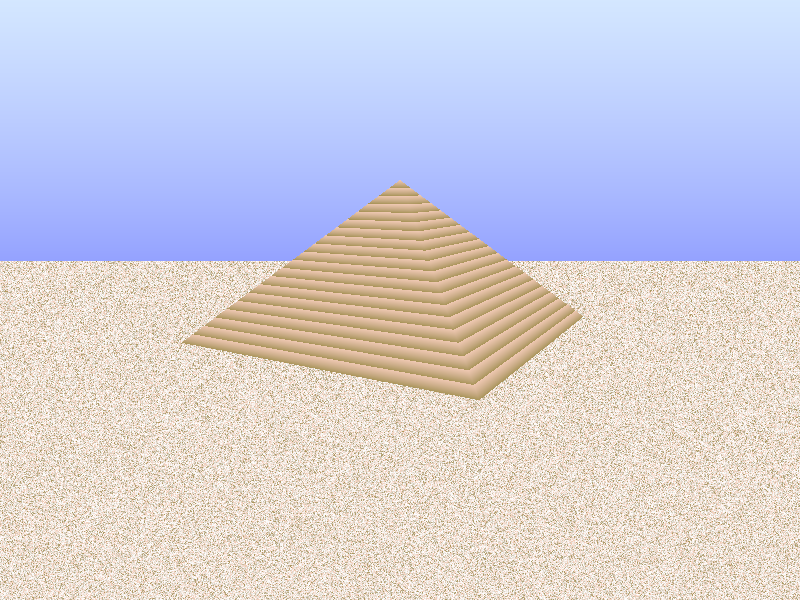 #include "colors.inc"   

camera {
    location <0, 20, -50>
    look_at <0, 10, 0>
}    

light_source {
    <0, 2000, 0>
    White
}

light_source {
    <0, 1000,-2000>
    White
} 

// Background
plane {
    z, 100
    pigment {    
        gradient y
        pigment_map {
            [0.0 Blue]
            [0.5 rgb <0.74, 0.9, 1>]  
            [1.0 White]   
        }                                              
        scale 250
        phase 1.2
    }
}  

plane {
    y, 0
    pigment {
        gradient z
        pigment_map {
            [0.0 Tan]
            [0.5 White]
            [1.0 rgb <0.4, 0.3, 0.1>]
        }    
        turbulence 2
        phase 2
        scale 0.1
    }
}          

prism {
    conic_sweep
    linear_spline
    0,
    1,
    5,
    <4,4>,<-4,4>,<-4,-4>,<4,-4>,<4,4>
    rotate <180, 0, 0>
    translate <0, 1, 0>
    scale <1, 4, 1>
    pigment { 
        gradient y    
        pigment_map {
            [0.0 Tan]
            [1.0 rgb <0.4, 0.3, 0.1>]
        }         
        rotate z*180
        scale .2 
    }         
    rotate y*30
    scale 5  
    translate <0,0,30>
  }   

light_source {
    <-50, 50, 0>
    color rgb <1, 0.8, 0.5>   
    circular                   
    area_light
    <1,0,0>
    <0,0,1>
    2
    2                
}    

/*  
disc {
    <-50, 50, 80>
    <0,0,1>      
    10    
    pigment {
        rgb <1, 0.95, 0.91>
    }      
    no_shadow          
}    
*/ 